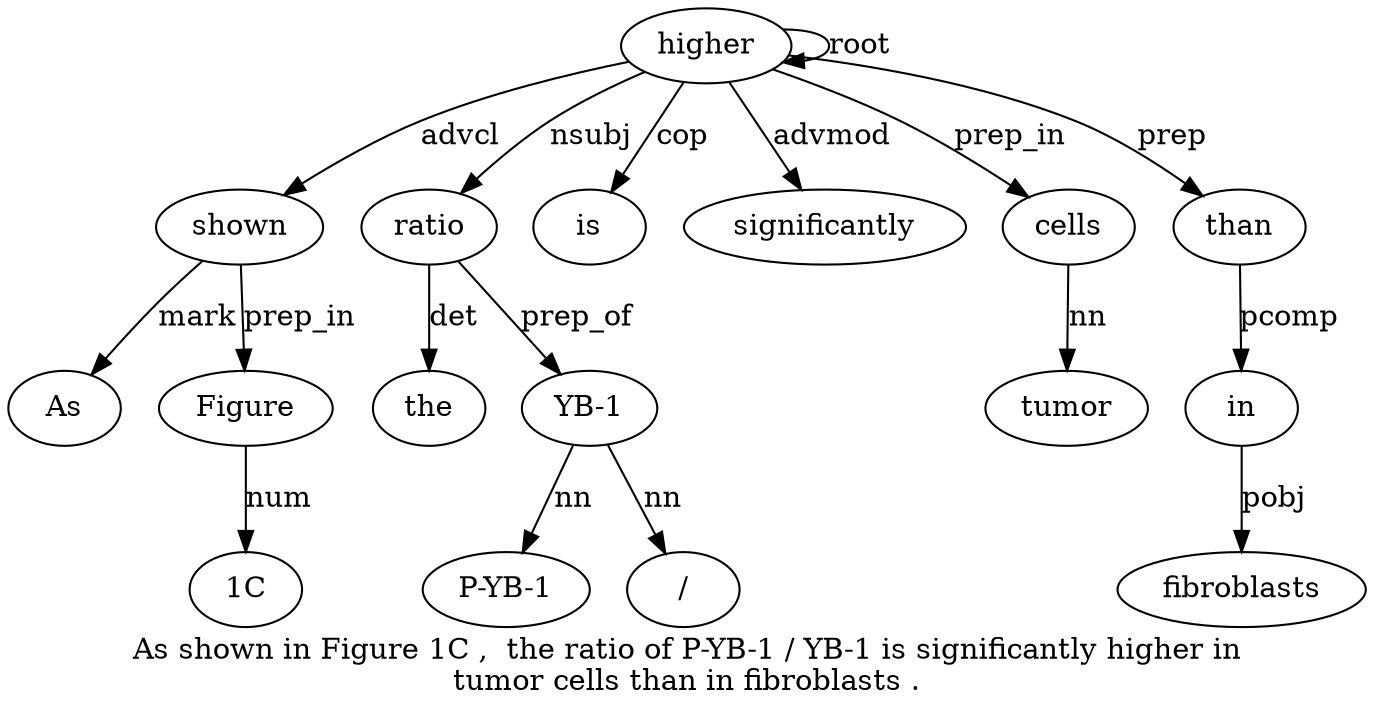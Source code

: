 digraph "As shown in Figure 1C ,  the ratio of P-YB-1 / YB-1 is significantly higher in tumor cells than in fibroblasts ." {
label="As shown in Figure 1C ,  the ratio of P-YB-1 / YB-1 is significantly higher in
tumor cells than in fibroblasts .";
shown2 [style=filled, fillcolor=white, label=shown];
As1 [style=filled, fillcolor=white, label=As];
shown2 -> As1  [label=mark];
higher15 [style=filled, fillcolor=white, label=higher];
higher15 -> shown2  [label=advcl];
Figure4 [style=filled, fillcolor=white, label=Figure];
shown2 -> Figure4  [label=prep_in];
"1C5" [style=filled, fillcolor=white, label="1C"];
Figure4 -> "1C5"  [label=num];
ratio8 [style=filled, fillcolor=white, label=ratio];
the7 [style=filled, fillcolor=white, label=the];
ratio8 -> the7  [label=det];
higher15 -> ratio8  [label=nsubj];
"YB-12" [style=filled, fillcolor=white, label="YB-1"];
"P-YB-10" [style=filled, fillcolor=white, label="P-YB-1"];
"YB-12" -> "P-YB-10"  [label=nn];
"/11" [style=filled, fillcolor=white, label="/"];
"YB-12" -> "/11"  [label=nn];
ratio8 -> "YB-12"  [label=prep_of];
is13 [style=filled, fillcolor=white, label=is];
higher15 -> is13  [label=cop];
significantly14 [style=filled, fillcolor=white, label=significantly];
higher15 -> significantly14  [label=advmod];
higher15 -> higher15  [label=root];
cells18 [style=filled, fillcolor=white, label=cells];
tumor17 [style=filled, fillcolor=white, label=tumor];
cells18 -> tumor17  [label=nn];
higher15 -> cells18  [label=prep_in];
than19 [style=filled, fillcolor=white, label=than];
higher15 -> than19  [label=prep];
in20 [style=filled, fillcolor=white, label=in];
than19 -> in20  [label=pcomp];
fibroblasts21 [style=filled, fillcolor=white, label=fibroblasts];
in20 -> fibroblasts21  [label=pobj];
}
